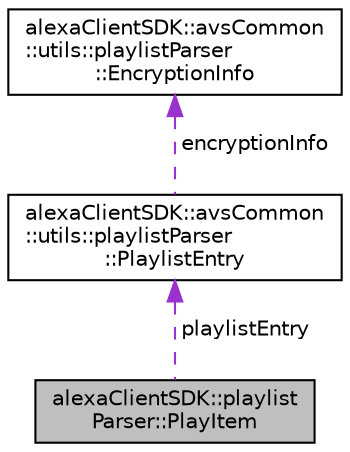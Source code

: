 digraph "alexaClientSDK::playlistParser::PlayItem"
{
 // LATEX_PDF_SIZE
  edge [fontname="Helvetica",fontsize="10",labelfontname="Helvetica",labelfontsize="10"];
  node [fontname="Helvetica",fontsize="10",shape=record];
  Node1 [label="alexaClientSDK::playlist\lParser::PlayItem",height=0.2,width=0.4,color="black", fillcolor="grey75", style="filled", fontcolor="black",tooltip=" "];
  Node2 -> Node1 [dir="back",color="darkorchid3",fontsize="10",style="dashed",label=" playlistEntry" ,fontname="Helvetica"];
  Node2 [label="alexaClientSDK::avsCommon\l::utils::playlistParser\l::PlaylistEntry",height=0.2,width=0.4,color="black", fillcolor="white", style="filled",URL="$structalexa_client_s_d_k_1_1avs_common_1_1utils_1_1playlist_parser_1_1_playlist_entry.html",tooltip=" "];
  Node3 -> Node2 [dir="back",color="darkorchid3",fontsize="10",style="dashed",label=" encryptionInfo" ,fontname="Helvetica"];
  Node3 [label="alexaClientSDK::avsCommon\l::utils::playlistParser\l::EncryptionInfo",height=0.2,width=0.4,color="black", fillcolor="white", style="filled",URL="$structalexa_client_s_d_k_1_1avs_common_1_1utils_1_1playlist_parser_1_1_encryption_info.html",tooltip=" "];
}
